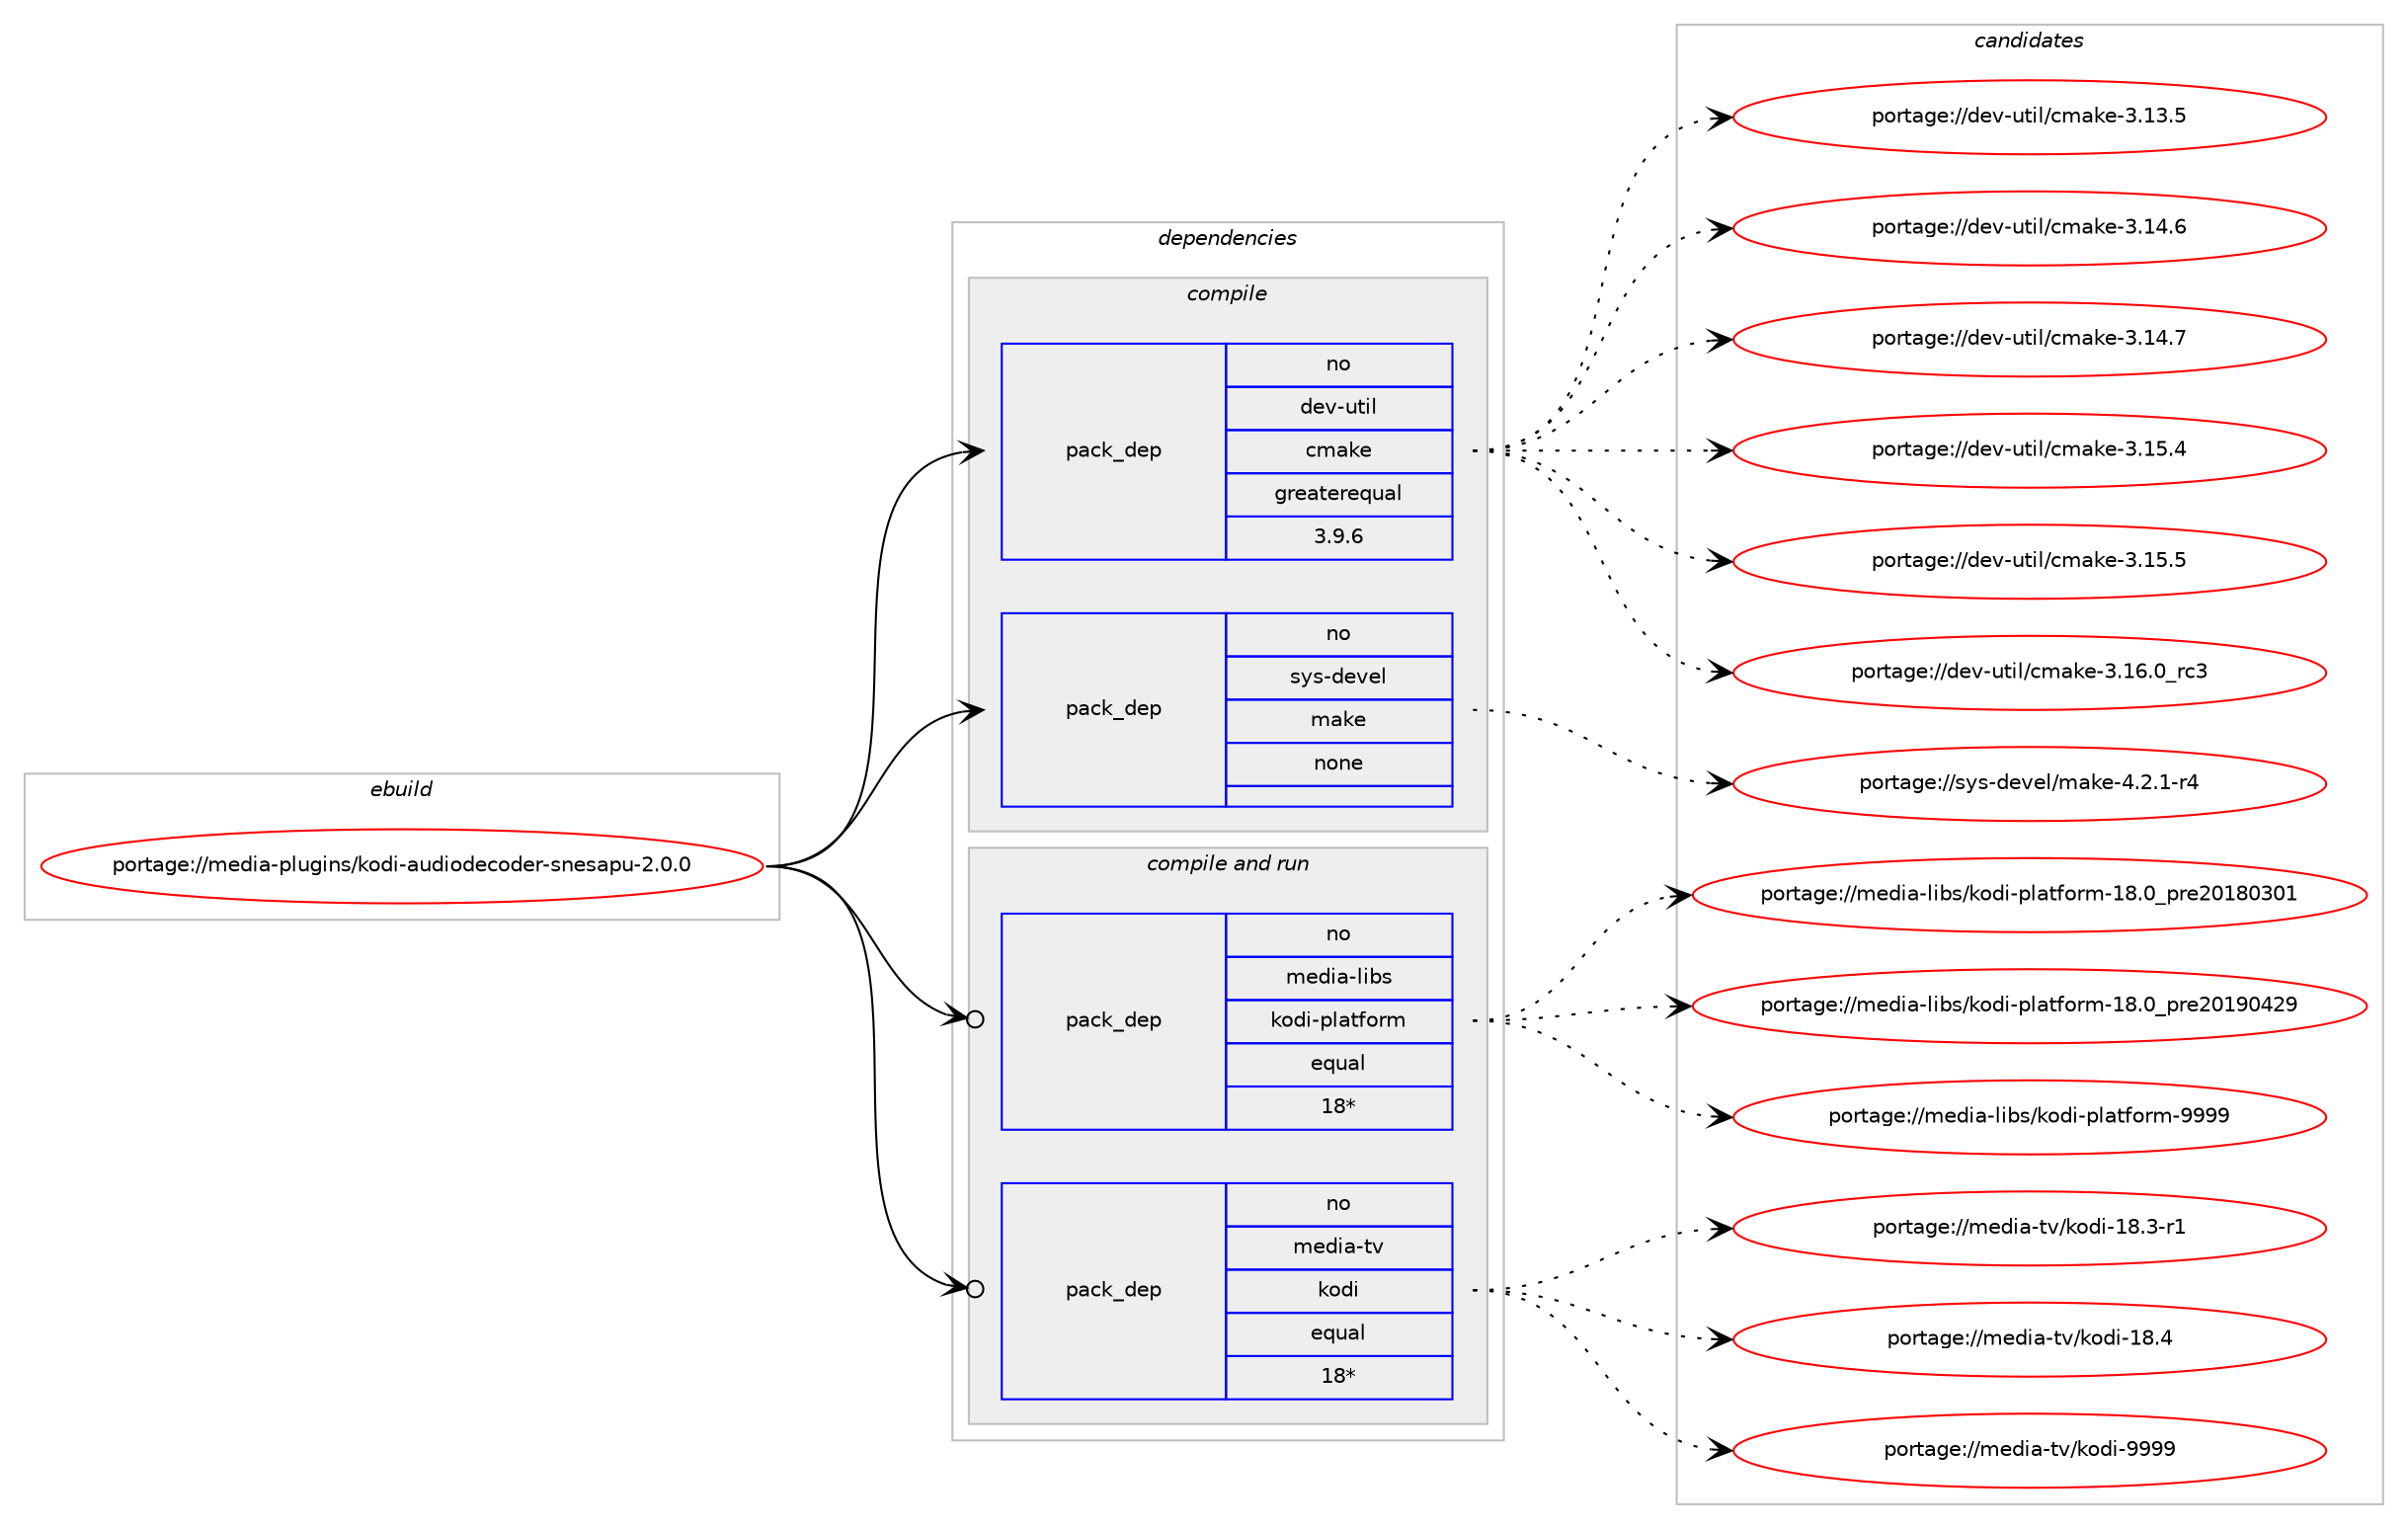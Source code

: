 digraph prolog {

# *************
# Graph options
# *************

newrank=true;
concentrate=true;
compound=true;
graph [rankdir=LR,fontname=Helvetica,fontsize=10,ranksep=1.5];#, ranksep=2.5, nodesep=0.2];
edge  [arrowhead=vee];
node  [fontname=Helvetica,fontsize=10];

# **********
# The ebuild
# **********

subgraph cluster_leftcol {
color=gray;
rank=same;
label=<<i>ebuild</i>>;
id [label="portage://media-plugins/kodi-audiodecoder-snesapu-2.0.0", color=red, width=4, href="../media-plugins/kodi-audiodecoder-snesapu-2.0.0.svg"];
}

# ****************
# The dependencies
# ****************

subgraph cluster_midcol {
color=gray;
label=<<i>dependencies</i>>;
subgraph cluster_compile {
fillcolor="#eeeeee";
style=filled;
label=<<i>compile</i>>;
subgraph pack239929 {
dependency326929 [label=<<TABLE BORDER="0" CELLBORDER="1" CELLSPACING="0" CELLPADDING="4" WIDTH="220"><TR><TD ROWSPAN="6" CELLPADDING="30">pack_dep</TD></TR><TR><TD WIDTH="110">no</TD></TR><TR><TD>dev-util</TD></TR><TR><TD>cmake</TD></TR><TR><TD>greaterequal</TD></TR><TR><TD>3.9.6</TD></TR></TABLE>>, shape=none, color=blue];
}
id:e -> dependency326929:w [weight=20,style="solid",arrowhead="vee"];
subgraph pack239930 {
dependency326930 [label=<<TABLE BORDER="0" CELLBORDER="1" CELLSPACING="0" CELLPADDING="4" WIDTH="220"><TR><TD ROWSPAN="6" CELLPADDING="30">pack_dep</TD></TR><TR><TD WIDTH="110">no</TD></TR><TR><TD>sys-devel</TD></TR><TR><TD>make</TD></TR><TR><TD>none</TD></TR><TR><TD></TD></TR></TABLE>>, shape=none, color=blue];
}
id:e -> dependency326930:w [weight=20,style="solid",arrowhead="vee"];
}
subgraph cluster_compileandrun {
fillcolor="#eeeeee";
style=filled;
label=<<i>compile and run</i>>;
subgraph pack239931 {
dependency326931 [label=<<TABLE BORDER="0" CELLBORDER="1" CELLSPACING="0" CELLPADDING="4" WIDTH="220"><TR><TD ROWSPAN="6" CELLPADDING="30">pack_dep</TD></TR><TR><TD WIDTH="110">no</TD></TR><TR><TD>media-libs</TD></TR><TR><TD>kodi-platform</TD></TR><TR><TD>equal</TD></TR><TR><TD>18*</TD></TR></TABLE>>, shape=none, color=blue];
}
id:e -> dependency326931:w [weight=20,style="solid",arrowhead="odotvee"];
subgraph pack239932 {
dependency326932 [label=<<TABLE BORDER="0" CELLBORDER="1" CELLSPACING="0" CELLPADDING="4" WIDTH="220"><TR><TD ROWSPAN="6" CELLPADDING="30">pack_dep</TD></TR><TR><TD WIDTH="110">no</TD></TR><TR><TD>media-tv</TD></TR><TR><TD>kodi</TD></TR><TR><TD>equal</TD></TR><TR><TD>18*</TD></TR></TABLE>>, shape=none, color=blue];
}
id:e -> dependency326932:w [weight=20,style="solid",arrowhead="odotvee"];
}
subgraph cluster_run {
fillcolor="#eeeeee";
style=filled;
label=<<i>run</i>>;
}
}

# **************
# The candidates
# **************

subgraph cluster_choices {
rank=same;
color=gray;
label=<<i>candidates</i>>;

subgraph choice239929 {
color=black;
nodesep=1;
choiceportage1001011184511711610510847991099710710145514649514653 [label="portage://dev-util/cmake-3.13.5", color=red, width=4,href="../dev-util/cmake-3.13.5.svg"];
choiceportage1001011184511711610510847991099710710145514649524654 [label="portage://dev-util/cmake-3.14.6", color=red, width=4,href="../dev-util/cmake-3.14.6.svg"];
choiceportage1001011184511711610510847991099710710145514649524655 [label="portage://dev-util/cmake-3.14.7", color=red, width=4,href="../dev-util/cmake-3.14.7.svg"];
choiceportage1001011184511711610510847991099710710145514649534652 [label="portage://dev-util/cmake-3.15.4", color=red, width=4,href="../dev-util/cmake-3.15.4.svg"];
choiceportage1001011184511711610510847991099710710145514649534653 [label="portage://dev-util/cmake-3.15.5", color=red, width=4,href="../dev-util/cmake-3.15.5.svg"];
choiceportage1001011184511711610510847991099710710145514649544648951149951 [label="portage://dev-util/cmake-3.16.0_rc3", color=red, width=4,href="../dev-util/cmake-3.16.0_rc3.svg"];
dependency326929:e -> choiceportage1001011184511711610510847991099710710145514649514653:w [style=dotted,weight="100"];
dependency326929:e -> choiceportage1001011184511711610510847991099710710145514649524654:w [style=dotted,weight="100"];
dependency326929:e -> choiceportage1001011184511711610510847991099710710145514649524655:w [style=dotted,weight="100"];
dependency326929:e -> choiceportage1001011184511711610510847991099710710145514649534652:w [style=dotted,weight="100"];
dependency326929:e -> choiceportage1001011184511711610510847991099710710145514649534653:w [style=dotted,weight="100"];
dependency326929:e -> choiceportage1001011184511711610510847991099710710145514649544648951149951:w [style=dotted,weight="100"];
}
subgraph choice239930 {
color=black;
nodesep=1;
choiceportage1151211154510010111810110847109971071014552465046494511452 [label="portage://sys-devel/make-4.2.1-r4", color=red, width=4,href="../sys-devel/make-4.2.1-r4.svg"];
dependency326930:e -> choiceportage1151211154510010111810110847109971071014552465046494511452:w [style=dotted,weight="100"];
}
subgraph choice239931 {
color=black;
nodesep=1;
choiceportage1091011001059745108105981154710711110010545112108971161021111141094549564648951121141015048495648514849 [label="portage://media-libs/kodi-platform-18.0_pre20180301", color=red, width=4,href="../media-libs/kodi-platform-18.0_pre20180301.svg"];
choiceportage1091011001059745108105981154710711110010545112108971161021111141094549564648951121141015048495748525057 [label="portage://media-libs/kodi-platform-18.0_pre20190429", color=red, width=4,href="../media-libs/kodi-platform-18.0_pre20190429.svg"];
choiceportage1091011001059745108105981154710711110010545112108971161021111141094557575757 [label="portage://media-libs/kodi-platform-9999", color=red, width=4,href="../media-libs/kodi-platform-9999.svg"];
dependency326931:e -> choiceportage1091011001059745108105981154710711110010545112108971161021111141094549564648951121141015048495648514849:w [style=dotted,weight="100"];
dependency326931:e -> choiceportage1091011001059745108105981154710711110010545112108971161021111141094549564648951121141015048495748525057:w [style=dotted,weight="100"];
dependency326931:e -> choiceportage1091011001059745108105981154710711110010545112108971161021111141094557575757:w [style=dotted,weight="100"];
}
subgraph choice239932 {
color=black;
nodesep=1;
choiceportage10910110010597451161184710711110010545495646514511449 [label="portage://media-tv/kodi-18.3-r1", color=red, width=4,href="../media-tv/kodi-18.3-r1.svg"];
choiceportage1091011001059745116118471071111001054549564652 [label="portage://media-tv/kodi-18.4", color=red, width=4,href="../media-tv/kodi-18.4.svg"];
choiceportage1091011001059745116118471071111001054557575757 [label="portage://media-tv/kodi-9999", color=red, width=4,href="../media-tv/kodi-9999.svg"];
dependency326932:e -> choiceportage10910110010597451161184710711110010545495646514511449:w [style=dotted,weight="100"];
dependency326932:e -> choiceportage1091011001059745116118471071111001054549564652:w [style=dotted,weight="100"];
dependency326932:e -> choiceportage1091011001059745116118471071111001054557575757:w [style=dotted,weight="100"];
}
}

}
